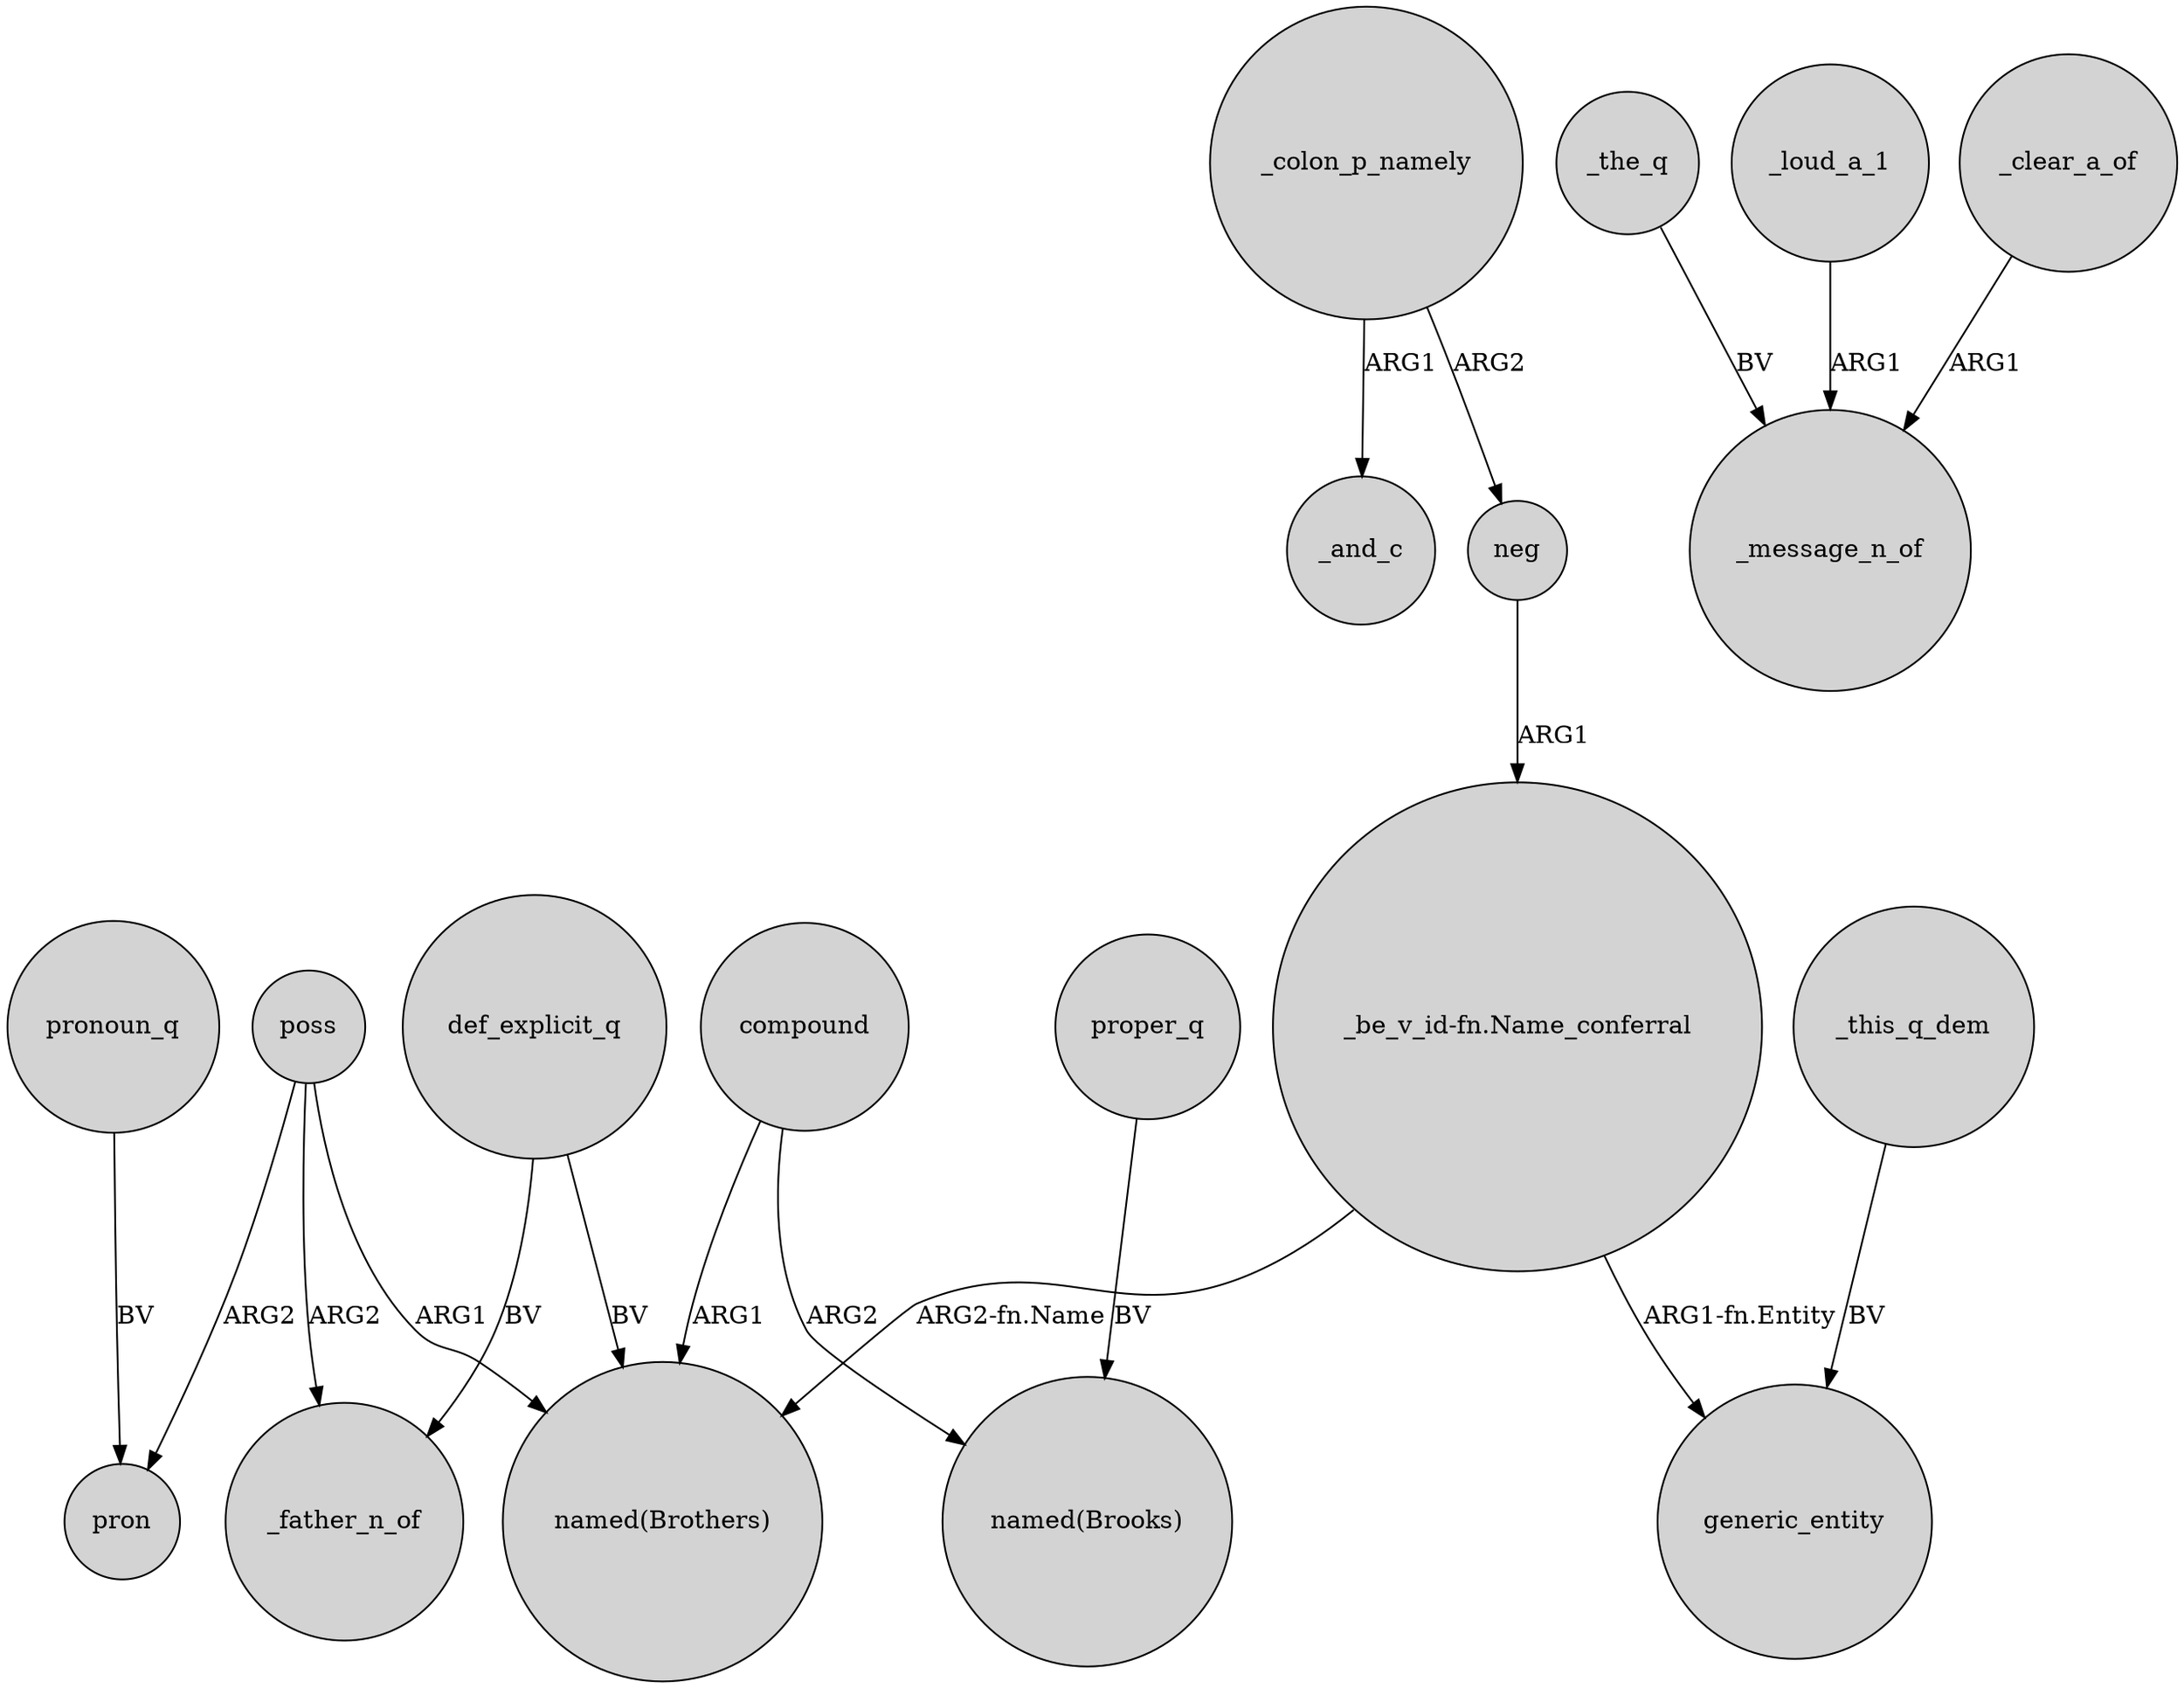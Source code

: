 digraph {
	node [shape=circle style=filled]
	"_be_v_id-fn.Name_conferral" -> "named(Brothers)" [label="ARG2-fn.Name"]
	def_explicit_q -> "named(Brothers)" [label=BV]
	_colon_p_namely -> _and_c [label=ARG1]
	proper_q -> "named(Brooks)" [label=BV]
	_colon_p_namely -> neg [label=ARG2]
	def_explicit_q -> _father_n_of [label=BV]
	compound -> "named(Brothers)" [label=ARG1]
	_the_q -> _message_n_of [label=BV]
	_loud_a_1 -> _message_n_of [label=ARG1]
	compound -> "named(Brooks)" [label=ARG2]
	poss -> _father_n_of [label=ARG2]
	poss -> "named(Brothers)" [label=ARG1]
	"_be_v_id-fn.Name_conferral" -> generic_entity [label="ARG1-fn.Entity"]
	neg -> "_be_v_id-fn.Name_conferral" [label=ARG1]
	pronoun_q -> pron [label=BV]
	_clear_a_of -> _message_n_of [label=ARG1]
	poss -> pron [label=ARG2]
	_this_q_dem -> generic_entity [label=BV]
}
